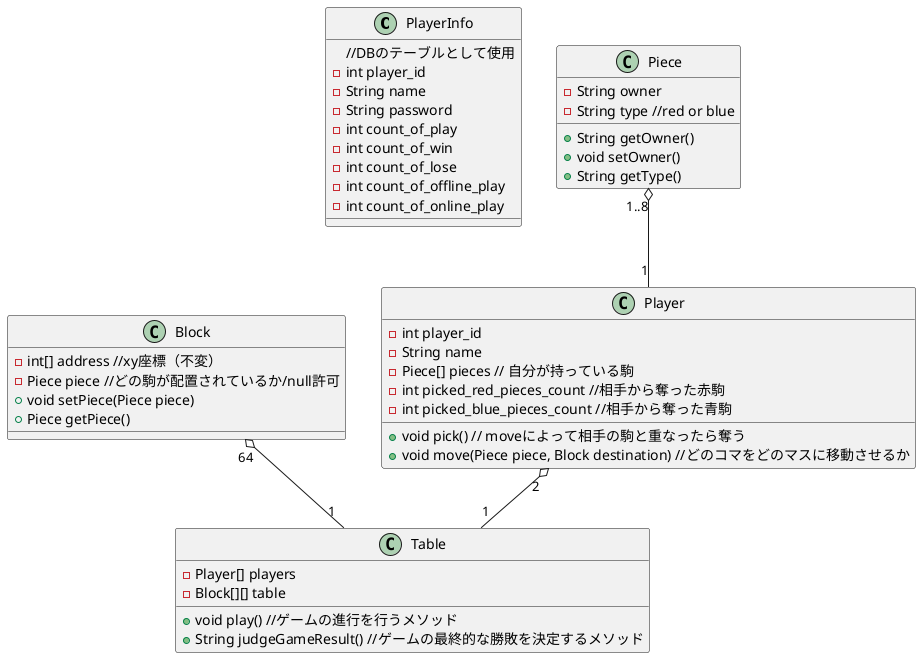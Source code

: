 @startuml classDesign
class PlayerInfo{
    //DBのテーブルとして使用
    {field} - int player_id
    {field} - String name
    {field} - String password
    {field} - int count_of_play
    {field} - int count_of_win
    {field} - int count_of_lose
    {field} - int count_of_offline_play
    {field} - int count_of_online_play
}

class Player{
    {field} - int player_id
    {field} - String name
    {field} - Piece[] pieces // 自分が持っている駒
    {field} - int picked_red_pieces_count //相手から奪った赤駒
    {field} - int picked_blue_pieces_count //相手から奪った青駒
    {method} + void pick() // moveによって相手の駒と重なったら奪う
    {method} + void move(Piece piece, Block destination) //どのコマをどのマスに移動させるか
}

class Piece{
    {field} - String owner 
    {field} - String type //red or blue
    {method} + String getOwner()
    {method} + void setOwner()
    {method} + String getType()
}

class Table{
    {field} - Player[] players
    {field} - Block[][] table
    {method} + void play() //ゲームの進行を行うメソッド
    {method} + String judgeGameResult() //ゲームの最終的な勝敗を決定するメソッド
}

class Block{
    {field} - int[] address //xy座標（不変）
    {field} - Piece piece //どの駒が配置されているか/null許可
    {field} + void setPiece(Piece piece)
    {field} + Piece getPiece()
}

Piece "1..8" o-- "1" Player
Block "64" o-- "1" Table
Player "2" o-- "1" Table

@enduml
